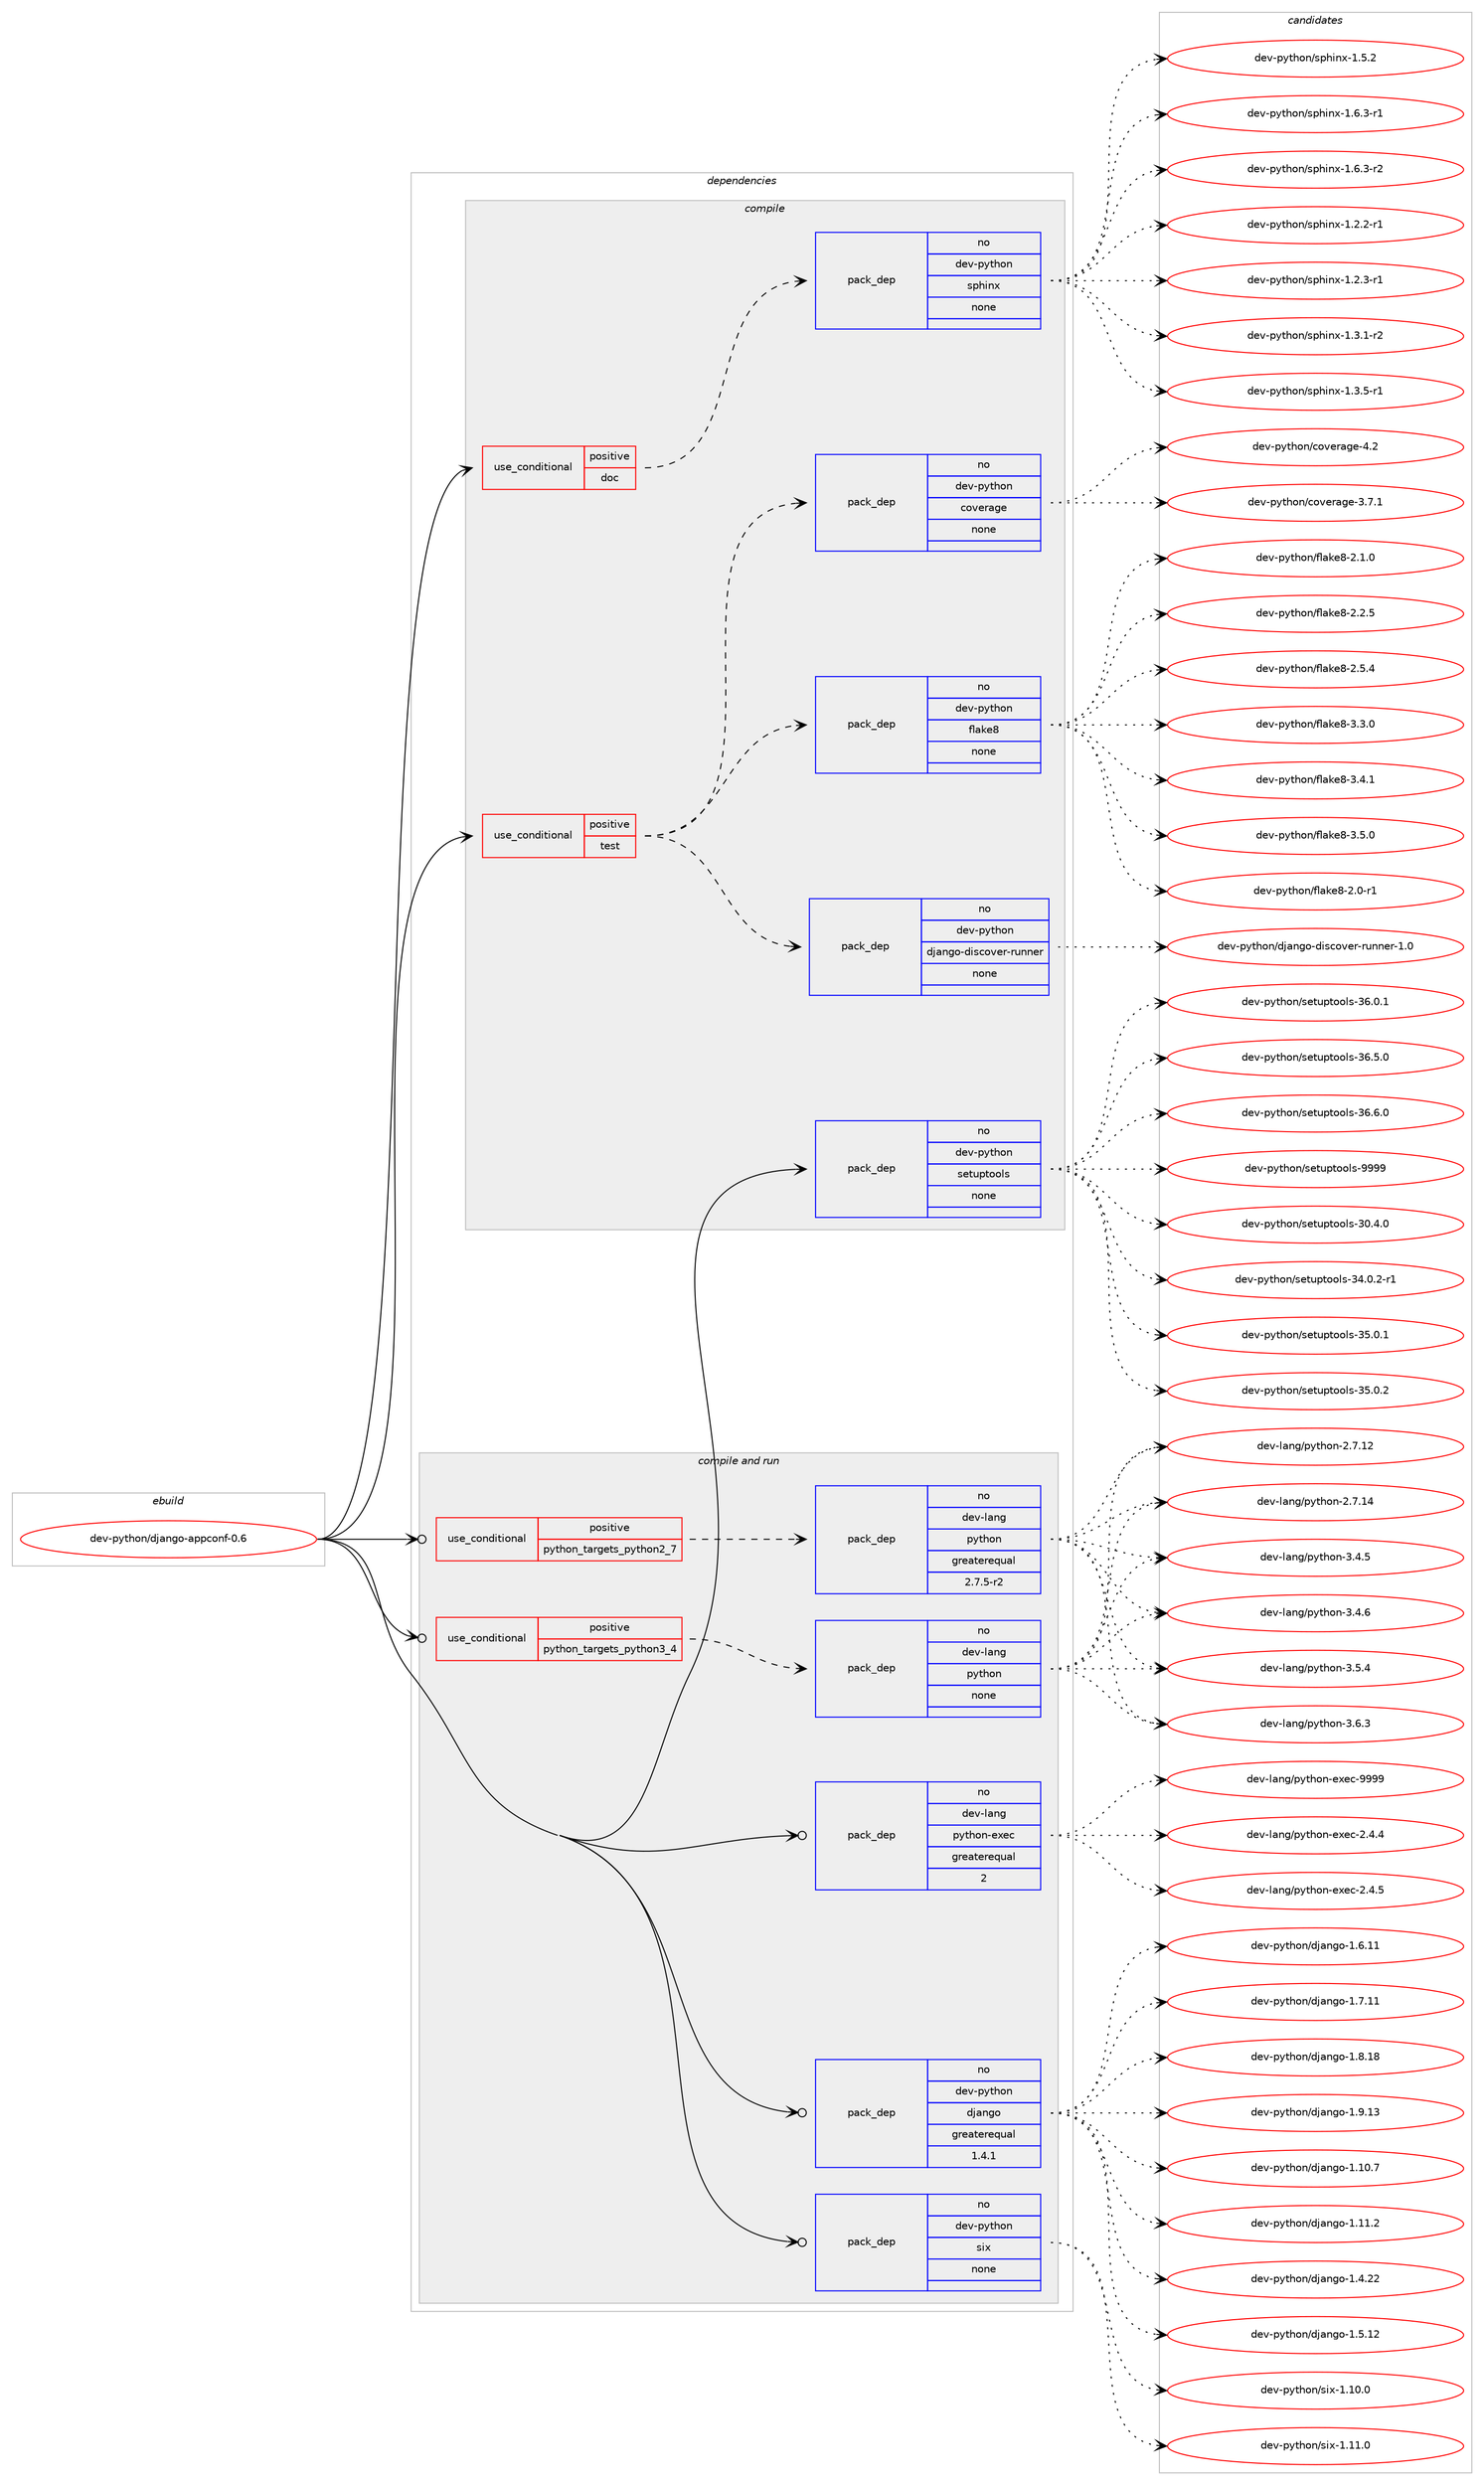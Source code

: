 digraph prolog {

# *************
# Graph options
# *************

newrank=true;
concentrate=true;
compound=true;
graph [rankdir=LR,fontname=Helvetica,fontsize=10,ranksep=1.5];#, ranksep=2.5, nodesep=0.2];
edge  [arrowhead=vee];
node  [fontname=Helvetica,fontsize=10];

# **********
# The ebuild
# **********

subgraph cluster_leftcol {
color=gray;
rank=same;
label=<<i>ebuild</i>>;
id [label="dev-python/django-appconf-0.6", color=red, width=4, href="../dev-python/django-appconf-0.6.svg"];
}

# ****************
# The dependencies
# ****************

subgraph cluster_midcol {
color=gray;
label=<<i>dependencies</i>>;
subgraph cluster_compile {
fillcolor="#eeeeee";
style=filled;
label=<<i>compile</i>>;
subgraph cond31655 {
dependency153610 [label=<<TABLE BORDER="0" CELLBORDER="1" CELLSPACING="0" CELLPADDING="4"><TR><TD ROWSPAN="3" CELLPADDING="10">use_conditional</TD></TR><TR><TD>positive</TD></TR><TR><TD>doc</TD></TR></TABLE>>, shape=none, color=red];
subgraph pack118123 {
dependency153611 [label=<<TABLE BORDER="0" CELLBORDER="1" CELLSPACING="0" CELLPADDING="4" WIDTH="220"><TR><TD ROWSPAN="6" CELLPADDING="30">pack_dep</TD></TR><TR><TD WIDTH="110">no</TD></TR><TR><TD>dev-python</TD></TR><TR><TD>sphinx</TD></TR><TR><TD>none</TD></TR><TR><TD></TD></TR></TABLE>>, shape=none, color=blue];
}
dependency153610:e -> dependency153611:w [weight=20,style="dashed",arrowhead="vee"];
}
id:e -> dependency153610:w [weight=20,style="solid",arrowhead="vee"];
subgraph cond31656 {
dependency153612 [label=<<TABLE BORDER="0" CELLBORDER="1" CELLSPACING="0" CELLPADDING="4"><TR><TD ROWSPAN="3" CELLPADDING="10">use_conditional</TD></TR><TR><TD>positive</TD></TR><TR><TD>test</TD></TR></TABLE>>, shape=none, color=red];
subgraph pack118124 {
dependency153613 [label=<<TABLE BORDER="0" CELLBORDER="1" CELLSPACING="0" CELLPADDING="4" WIDTH="220"><TR><TD ROWSPAN="6" CELLPADDING="30">pack_dep</TD></TR><TR><TD WIDTH="110">no</TD></TR><TR><TD>dev-python</TD></TR><TR><TD>django-discover-runner</TD></TR><TR><TD>none</TD></TR><TR><TD></TD></TR></TABLE>>, shape=none, color=blue];
}
dependency153612:e -> dependency153613:w [weight=20,style="dashed",arrowhead="vee"];
subgraph pack118125 {
dependency153614 [label=<<TABLE BORDER="0" CELLBORDER="1" CELLSPACING="0" CELLPADDING="4" WIDTH="220"><TR><TD ROWSPAN="6" CELLPADDING="30">pack_dep</TD></TR><TR><TD WIDTH="110">no</TD></TR><TR><TD>dev-python</TD></TR><TR><TD>flake8</TD></TR><TR><TD>none</TD></TR><TR><TD></TD></TR></TABLE>>, shape=none, color=blue];
}
dependency153612:e -> dependency153614:w [weight=20,style="dashed",arrowhead="vee"];
subgraph pack118126 {
dependency153615 [label=<<TABLE BORDER="0" CELLBORDER="1" CELLSPACING="0" CELLPADDING="4" WIDTH="220"><TR><TD ROWSPAN="6" CELLPADDING="30">pack_dep</TD></TR><TR><TD WIDTH="110">no</TD></TR><TR><TD>dev-python</TD></TR><TR><TD>coverage</TD></TR><TR><TD>none</TD></TR><TR><TD></TD></TR></TABLE>>, shape=none, color=blue];
}
dependency153612:e -> dependency153615:w [weight=20,style="dashed",arrowhead="vee"];
}
id:e -> dependency153612:w [weight=20,style="solid",arrowhead="vee"];
subgraph pack118127 {
dependency153616 [label=<<TABLE BORDER="0" CELLBORDER="1" CELLSPACING="0" CELLPADDING="4" WIDTH="220"><TR><TD ROWSPAN="6" CELLPADDING="30">pack_dep</TD></TR><TR><TD WIDTH="110">no</TD></TR><TR><TD>dev-python</TD></TR><TR><TD>setuptools</TD></TR><TR><TD>none</TD></TR><TR><TD></TD></TR></TABLE>>, shape=none, color=blue];
}
id:e -> dependency153616:w [weight=20,style="solid",arrowhead="vee"];
}
subgraph cluster_compileandrun {
fillcolor="#eeeeee";
style=filled;
label=<<i>compile and run</i>>;
subgraph cond31657 {
dependency153617 [label=<<TABLE BORDER="0" CELLBORDER="1" CELLSPACING="0" CELLPADDING="4"><TR><TD ROWSPAN="3" CELLPADDING="10">use_conditional</TD></TR><TR><TD>positive</TD></TR><TR><TD>python_targets_python2_7</TD></TR></TABLE>>, shape=none, color=red];
subgraph pack118128 {
dependency153618 [label=<<TABLE BORDER="0" CELLBORDER="1" CELLSPACING="0" CELLPADDING="4" WIDTH="220"><TR><TD ROWSPAN="6" CELLPADDING="30">pack_dep</TD></TR><TR><TD WIDTH="110">no</TD></TR><TR><TD>dev-lang</TD></TR><TR><TD>python</TD></TR><TR><TD>greaterequal</TD></TR><TR><TD>2.7.5-r2</TD></TR></TABLE>>, shape=none, color=blue];
}
dependency153617:e -> dependency153618:w [weight=20,style="dashed",arrowhead="vee"];
}
id:e -> dependency153617:w [weight=20,style="solid",arrowhead="odotvee"];
subgraph cond31658 {
dependency153619 [label=<<TABLE BORDER="0" CELLBORDER="1" CELLSPACING="0" CELLPADDING="4"><TR><TD ROWSPAN="3" CELLPADDING="10">use_conditional</TD></TR><TR><TD>positive</TD></TR><TR><TD>python_targets_python3_4</TD></TR></TABLE>>, shape=none, color=red];
subgraph pack118129 {
dependency153620 [label=<<TABLE BORDER="0" CELLBORDER="1" CELLSPACING="0" CELLPADDING="4" WIDTH="220"><TR><TD ROWSPAN="6" CELLPADDING="30">pack_dep</TD></TR><TR><TD WIDTH="110">no</TD></TR><TR><TD>dev-lang</TD></TR><TR><TD>python</TD></TR><TR><TD>none</TD></TR><TR><TD></TD></TR></TABLE>>, shape=none, color=blue];
}
dependency153619:e -> dependency153620:w [weight=20,style="dashed",arrowhead="vee"];
}
id:e -> dependency153619:w [weight=20,style="solid",arrowhead="odotvee"];
subgraph pack118130 {
dependency153621 [label=<<TABLE BORDER="0" CELLBORDER="1" CELLSPACING="0" CELLPADDING="4" WIDTH="220"><TR><TD ROWSPAN="6" CELLPADDING="30">pack_dep</TD></TR><TR><TD WIDTH="110">no</TD></TR><TR><TD>dev-lang</TD></TR><TR><TD>python-exec</TD></TR><TR><TD>greaterequal</TD></TR><TR><TD>2</TD></TR></TABLE>>, shape=none, color=blue];
}
id:e -> dependency153621:w [weight=20,style="solid",arrowhead="odotvee"];
subgraph pack118131 {
dependency153622 [label=<<TABLE BORDER="0" CELLBORDER="1" CELLSPACING="0" CELLPADDING="4" WIDTH="220"><TR><TD ROWSPAN="6" CELLPADDING="30">pack_dep</TD></TR><TR><TD WIDTH="110">no</TD></TR><TR><TD>dev-python</TD></TR><TR><TD>django</TD></TR><TR><TD>greaterequal</TD></TR><TR><TD>1.4.1</TD></TR></TABLE>>, shape=none, color=blue];
}
id:e -> dependency153622:w [weight=20,style="solid",arrowhead="odotvee"];
subgraph pack118132 {
dependency153623 [label=<<TABLE BORDER="0" CELLBORDER="1" CELLSPACING="0" CELLPADDING="4" WIDTH="220"><TR><TD ROWSPAN="6" CELLPADDING="30">pack_dep</TD></TR><TR><TD WIDTH="110">no</TD></TR><TR><TD>dev-python</TD></TR><TR><TD>six</TD></TR><TR><TD>none</TD></TR><TR><TD></TD></TR></TABLE>>, shape=none, color=blue];
}
id:e -> dependency153623:w [weight=20,style="solid",arrowhead="odotvee"];
}
subgraph cluster_run {
fillcolor="#eeeeee";
style=filled;
label=<<i>run</i>>;
}
}

# **************
# The candidates
# **************

subgraph cluster_choices {
rank=same;
color=gray;
label=<<i>candidates</i>>;

subgraph choice118123 {
color=black;
nodesep=1;
choice10010111845112121116104111110471151121041051101204549465046504511449 [label="dev-python/sphinx-1.2.2-r1", color=red, width=4,href="../dev-python/sphinx-1.2.2-r1.svg"];
choice10010111845112121116104111110471151121041051101204549465046514511449 [label="dev-python/sphinx-1.2.3-r1", color=red, width=4,href="../dev-python/sphinx-1.2.3-r1.svg"];
choice10010111845112121116104111110471151121041051101204549465146494511450 [label="dev-python/sphinx-1.3.1-r2", color=red, width=4,href="../dev-python/sphinx-1.3.1-r2.svg"];
choice10010111845112121116104111110471151121041051101204549465146534511449 [label="dev-python/sphinx-1.3.5-r1", color=red, width=4,href="../dev-python/sphinx-1.3.5-r1.svg"];
choice1001011184511212111610411111047115112104105110120454946534650 [label="dev-python/sphinx-1.5.2", color=red, width=4,href="../dev-python/sphinx-1.5.2.svg"];
choice10010111845112121116104111110471151121041051101204549465446514511449 [label="dev-python/sphinx-1.6.3-r1", color=red, width=4,href="../dev-python/sphinx-1.6.3-r1.svg"];
choice10010111845112121116104111110471151121041051101204549465446514511450 [label="dev-python/sphinx-1.6.3-r2", color=red, width=4,href="../dev-python/sphinx-1.6.3-r2.svg"];
dependency153611:e -> choice10010111845112121116104111110471151121041051101204549465046504511449:w [style=dotted,weight="100"];
dependency153611:e -> choice10010111845112121116104111110471151121041051101204549465046514511449:w [style=dotted,weight="100"];
dependency153611:e -> choice10010111845112121116104111110471151121041051101204549465146494511450:w [style=dotted,weight="100"];
dependency153611:e -> choice10010111845112121116104111110471151121041051101204549465146534511449:w [style=dotted,weight="100"];
dependency153611:e -> choice1001011184511212111610411111047115112104105110120454946534650:w [style=dotted,weight="100"];
dependency153611:e -> choice10010111845112121116104111110471151121041051101204549465446514511449:w [style=dotted,weight="100"];
dependency153611:e -> choice10010111845112121116104111110471151121041051101204549465446514511450:w [style=dotted,weight="100"];
}
subgraph choice118124 {
color=black;
nodesep=1;
choice10010111845112121116104111110471001069711010311145100105115991111181011144511411711011010111445494648 [label="dev-python/django-discover-runner-1.0", color=red, width=4,href="../dev-python/django-discover-runner-1.0.svg"];
dependency153613:e -> choice10010111845112121116104111110471001069711010311145100105115991111181011144511411711011010111445494648:w [style=dotted,weight="100"];
}
subgraph choice118125 {
color=black;
nodesep=1;
choice10010111845112121116104111110471021089710710156455046484511449 [label="dev-python/flake8-2.0-r1", color=red, width=4,href="../dev-python/flake8-2.0-r1.svg"];
choice10010111845112121116104111110471021089710710156455046494648 [label="dev-python/flake8-2.1.0", color=red, width=4,href="../dev-python/flake8-2.1.0.svg"];
choice10010111845112121116104111110471021089710710156455046504653 [label="dev-python/flake8-2.2.5", color=red, width=4,href="../dev-python/flake8-2.2.5.svg"];
choice10010111845112121116104111110471021089710710156455046534652 [label="dev-python/flake8-2.5.4", color=red, width=4,href="../dev-python/flake8-2.5.4.svg"];
choice10010111845112121116104111110471021089710710156455146514648 [label="dev-python/flake8-3.3.0", color=red, width=4,href="../dev-python/flake8-3.3.0.svg"];
choice10010111845112121116104111110471021089710710156455146524649 [label="dev-python/flake8-3.4.1", color=red, width=4,href="../dev-python/flake8-3.4.1.svg"];
choice10010111845112121116104111110471021089710710156455146534648 [label="dev-python/flake8-3.5.0", color=red, width=4,href="../dev-python/flake8-3.5.0.svg"];
dependency153614:e -> choice10010111845112121116104111110471021089710710156455046484511449:w [style=dotted,weight="100"];
dependency153614:e -> choice10010111845112121116104111110471021089710710156455046494648:w [style=dotted,weight="100"];
dependency153614:e -> choice10010111845112121116104111110471021089710710156455046504653:w [style=dotted,weight="100"];
dependency153614:e -> choice10010111845112121116104111110471021089710710156455046534652:w [style=dotted,weight="100"];
dependency153614:e -> choice10010111845112121116104111110471021089710710156455146514648:w [style=dotted,weight="100"];
dependency153614:e -> choice10010111845112121116104111110471021089710710156455146524649:w [style=dotted,weight="100"];
dependency153614:e -> choice10010111845112121116104111110471021089710710156455146534648:w [style=dotted,weight="100"];
}
subgraph choice118126 {
color=black;
nodesep=1;
choice10010111845112121116104111110479911111810111497103101455146554649 [label="dev-python/coverage-3.7.1", color=red, width=4,href="../dev-python/coverage-3.7.1.svg"];
choice1001011184511212111610411111047991111181011149710310145524650 [label="dev-python/coverage-4.2", color=red, width=4,href="../dev-python/coverage-4.2.svg"];
dependency153615:e -> choice10010111845112121116104111110479911111810111497103101455146554649:w [style=dotted,weight="100"];
dependency153615:e -> choice1001011184511212111610411111047991111181011149710310145524650:w [style=dotted,weight="100"];
}
subgraph choice118127 {
color=black;
nodesep=1;
choice100101118451121211161041111104711510111611711211611111110811545514846524648 [label="dev-python/setuptools-30.4.0", color=red, width=4,href="../dev-python/setuptools-30.4.0.svg"];
choice1001011184511212111610411111047115101116117112116111111108115455152464846504511449 [label="dev-python/setuptools-34.0.2-r1", color=red, width=4,href="../dev-python/setuptools-34.0.2-r1.svg"];
choice100101118451121211161041111104711510111611711211611111110811545515346484649 [label="dev-python/setuptools-35.0.1", color=red, width=4,href="../dev-python/setuptools-35.0.1.svg"];
choice100101118451121211161041111104711510111611711211611111110811545515346484650 [label="dev-python/setuptools-35.0.2", color=red, width=4,href="../dev-python/setuptools-35.0.2.svg"];
choice100101118451121211161041111104711510111611711211611111110811545515446484649 [label="dev-python/setuptools-36.0.1", color=red, width=4,href="../dev-python/setuptools-36.0.1.svg"];
choice100101118451121211161041111104711510111611711211611111110811545515446534648 [label="dev-python/setuptools-36.5.0", color=red, width=4,href="../dev-python/setuptools-36.5.0.svg"];
choice100101118451121211161041111104711510111611711211611111110811545515446544648 [label="dev-python/setuptools-36.6.0", color=red, width=4,href="../dev-python/setuptools-36.6.0.svg"];
choice10010111845112121116104111110471151011161171121161111111081154557575757 [label="dev-python/setuptools-9999", color=red, width=4,href="../dev-python/setuptools-9999.svg"];
dependency153616:e -> choice100101118451121211161041111104711510111611711211611111110811545514846524648:w [style=dotted,weight="100"];
dependency153616:e -> choice1001011184511212111610411111047115101116117112116111111108115455152464846504511449:w [style=dotted,weight="100"];
dependency153616:e -> choice100101118451121211161041111104711510111611711211611111110811545515346484649:w [style=dotted,weight="100"];
dependency153616:e -> choice100101118451121211161041111104711510111611711211611111110811545515346484650:w [style=dotted,weight="100"];
dependency153616:e -> choice100101118451121211161041111104711510111611711211611111110811545515446484649:w [style=dotted,weight="100"];
dependency153616:e -> choice100101118451121211161041111104711510111611711211611111110811545515446534648:w [style=dotted,weight="100"];
dependency153616:e -> choice100101118451121211161041111104711510111611711211611111110811545515446544648:w [style=dotted,weight="100"];
dependency153616:e -> choice10010111845112121116104111110471151011161171121161111111081154557575757:w [style=dotted,weight="100"];
}
subgraph choice118128 {
color=black;
nodesep=1;
choice10010111845108971101034711212111610411111045504655464950 [label="dev-lang/python-2.7.12", color=red, width=4,href="../dev-lang/python-2.7.12.svg"];
choice10010111845108971101034711212111610411111045504655464952 [label="dev-lang/python-2.7.14", color=red, width=4,href="../dev-lang/python-2.7.14.svg"];
choice100101118451089711010347112121116104111110455146524653 [label="dev-lang/python-3.4.5", color=red, width=4,href="../dev-lang/python-3.4.5.svg"];
choice100101118451089711010347112121116104111110455146524654 [label="dev-lang/python-3.4.6", color=red, width=4,href="../dev-lang/python-3.4.6.svg"];
choice100101118451089711010347112121116104111110455146534652 [label="dev-lang/python-3.5.4", color=red, width=4,href="../dev-lang/python-3.5.4.svg"];
choice100101118451089711010347112121116104111110455146544651 [label="dev-lang/python-3.6.3", color=red, width=4,href="../dev-lang/python-3.6.3.svg"];
dependency153618:e -> choice10010111845108971101034711212111610411111045504655464950:w [style=dotted,weight="100"];
dependency153618:e -> choice10010111845108971101034711212111610411111045504655464952:w [style=dotted,weight="100"];
dependency153618:e -> choice100101118451089711010347112121116104111110455146524653:w [style=dotted,weight="100"];
dependency153618:e -> choice100101118451089711010347112121116104111110455146524654:w [style=dotted,weight="100"];
dependency153618:e -> choice100101118451089711010347112121116104111110455146534652:w [style=dotted,weight="100"];
dependency153618:e -> choice100101118451089711010347112121116104111110455146544651:w [style=dotted,weight="100"];
}
subgraph choice118129 {
color=black;
nodesep=1;
choice10010111845108971101034711212111610411111045504655464950 [label="dev-lang/python-2.7.12", color=red, width=4,href="../dev-lang/python-2.7.12.svg"];
choice10010111845108971101034711212111610411111045504655464952 [label="dev-lang/python-2.7.14", color=red, width=4,href="../dev-lang/python-2.7.14.svg"];
choice100101118451089711010347112121116104111110455146524653 [label="dev-lang/python-3.4.5", color=red, width=4,href="../dev-lang/python-3.4.5.svg"];
choice100101118451089711010347112121116104111110455146524654 [label="dev-lang/python-3.4.6", color=red, width=4,href="../dev-lang/python-3.4.6.svg"];
choice100101118451089711010347112121116104111110455146534652 [label="dev-lang/python-3.5.4", color=red, width=4,href="../dev-lang/python-3.5.4.svg"];
choice100101118451089711010347112121116104111110455146544651 [label="dev-lang/python-3.6.3", color=red, width=4,href="../dev-lang/python-3.6.3.svg"];
dependency153620:e -> choice10010111845108971101034711212111610411111045504655464950:w [style=dotted,weight="100"];
dependency153620:e -> choice10010111845108971101034711212111610411111045504655464952:w [style=dotted,weight="100"];
dependency153620:e -> choice100101118451089711010347112121116104111110455146524653:w [style=dotted,weight="100"];
dependency153620:e -> choice100101118451089711010347112121116104111110455146524654:w [style=dotted,weight="100"];
dependency153620:e -> choice100101118451089711010347112121116104111110455146534652:w [style=dotted,weight="100"];
dependency153620:e -> choice100101118451089711010347112121116104111110455146544651:w [style=dotted,weight="100"];
}
subgraph choice118130 {
color=black;
nodesep=1;
choice1001011184510897110103471121211161041111104510112010199455046524652 [label="dev-lang/python-exec-2.4.4", color=red, width=4,href="../dev-lang/python-exec-2.4.4.svg"];
choice1001011184510897110103471121211161041111104510112010199455046524653 [label="dev-lang/python-exec-2.4.5", color=red, width=4,href="../dev-lang/python-exec-2.4.5.svg"];
choice10010111845108971101034711212111610411111045101120101994557575757 [label="dev-lang/python-exec-9999", color=red, width=4,href="../dev-lang/python-exec-9999.svg"];
dependency153621:e -> choice1001011184510897110103471121211161041111104510112010199455046524652:w [style=dotted,weight="100"];
dependency153621:e -> choice1001011184510897110103471121211161041111104510112010199455046524653:w [style=dotted,weight="100"];
dependency153621:e -> choice10010111845108971101034711212111610411111045101120101994557575757:w [style=dotted,weight="100"];
}
subgraph choice118131 {
color=black;
nodesep=1;
choice10010111845112121116104111110471001069711010311145494649484655 [label="dev-python/django-1.10.7", color=red, width=4,href="../dev-python/django-1.10.7.svg"];
choice10010111845112121116104111110471001069711010311145494649494650 [label="dev-python/django-1.11.2", color=red, width=4,href="../dev-python/django-1.11.2.svg"];
choice10010111845112121116104111110471001069711010311145494652465050 [label="dev-python/django-1.4.22", color=red, width=4,href="../dev-python/django-1.4.22.svg"];
choice10010111845112121116104111110471001069711010311145494653464950 [label="dev-python/django-1.5.12", color=red, width=4,href="../dev-python/django-1.5.12.svg"];
choice10010111845112121116104111110471001069711010311145494654464949 [label="dev-python/django-1.6.11", color=red, width=4,href="../dev-python/django-1.6.11.svg"];
choice10010111845112121116104111110471001069711010311145494655464949 [label="dev-python/django-1.7.11", color=red, width=4,href="../dev-python/django-1.7.11.svg"];
choice10010111845112121116104111110471001069711010311145494656464956 [label="dev-python/django-1.8.18", color=red, width=4,href="../dev-python/django-1.8.18.svg"];
choice10010111845112121116104111110471001069711010311145494657464951 [label="dev-python/django-1.9.13", color=red, width=4,href="../dev-python/django-1.9.13.svg"];
dependency153622:e -> choice10010111845112121116104111110471001069711010311145494649484655:w [style=dotted,weight="100"];
dependency153622:e -> choice10010111845112121116104111110471001069711010311145494649494650:w [style=dotted,weight="100"];
dependency153622:e -> choice10010111845112121116104111110471001069711010311145494652465050:w [style=dotted,weight="100"];
dependency153622:e -> choice10010111845112121116104111110471001069711010311145494653464950:w [style=dotted,weight="100"];
dependency153622:e -> choice10010111845112121116104111110471001069711010311145494654464949:w [style=dotted,weight="100"];
dependency153622:e -> choice10010111845112121116104111110471001069711010311145494655464949:w [style=dotted,weight="100"];
dependency153622:e -> choice10010111845112121116104111110471001069711010311145494656464956:w [style=dotted,weight="100"];
dependency153622:e -> choice10010111845112121116104111110471001069711010311145494657464951:w [style=dotted,weight="100"];
}
subgraph choice118132 {
color=black;
nodesep=1;
choice100101118451121211161041111104711510512045494649484648 [label="dev-python/six-1.10.0", color=red, width=4,href="../dev-python/six-1.10.0.svg"];
choice100101118451121211161041111104711510512045494649494648 [label="dev-python/six-1.11.0", color=red, width=4,href="../dev-python/six-1.11.0.svg"];
dependency153623:e -> choice100101118451121211161041111104711510512045494649484648:w [style=dotted,weight="100"];
dependency153623:e -> choice100101118451121211161041111104711510512045494649494648:w [style=dotted,weight="100"];
}
}

}
